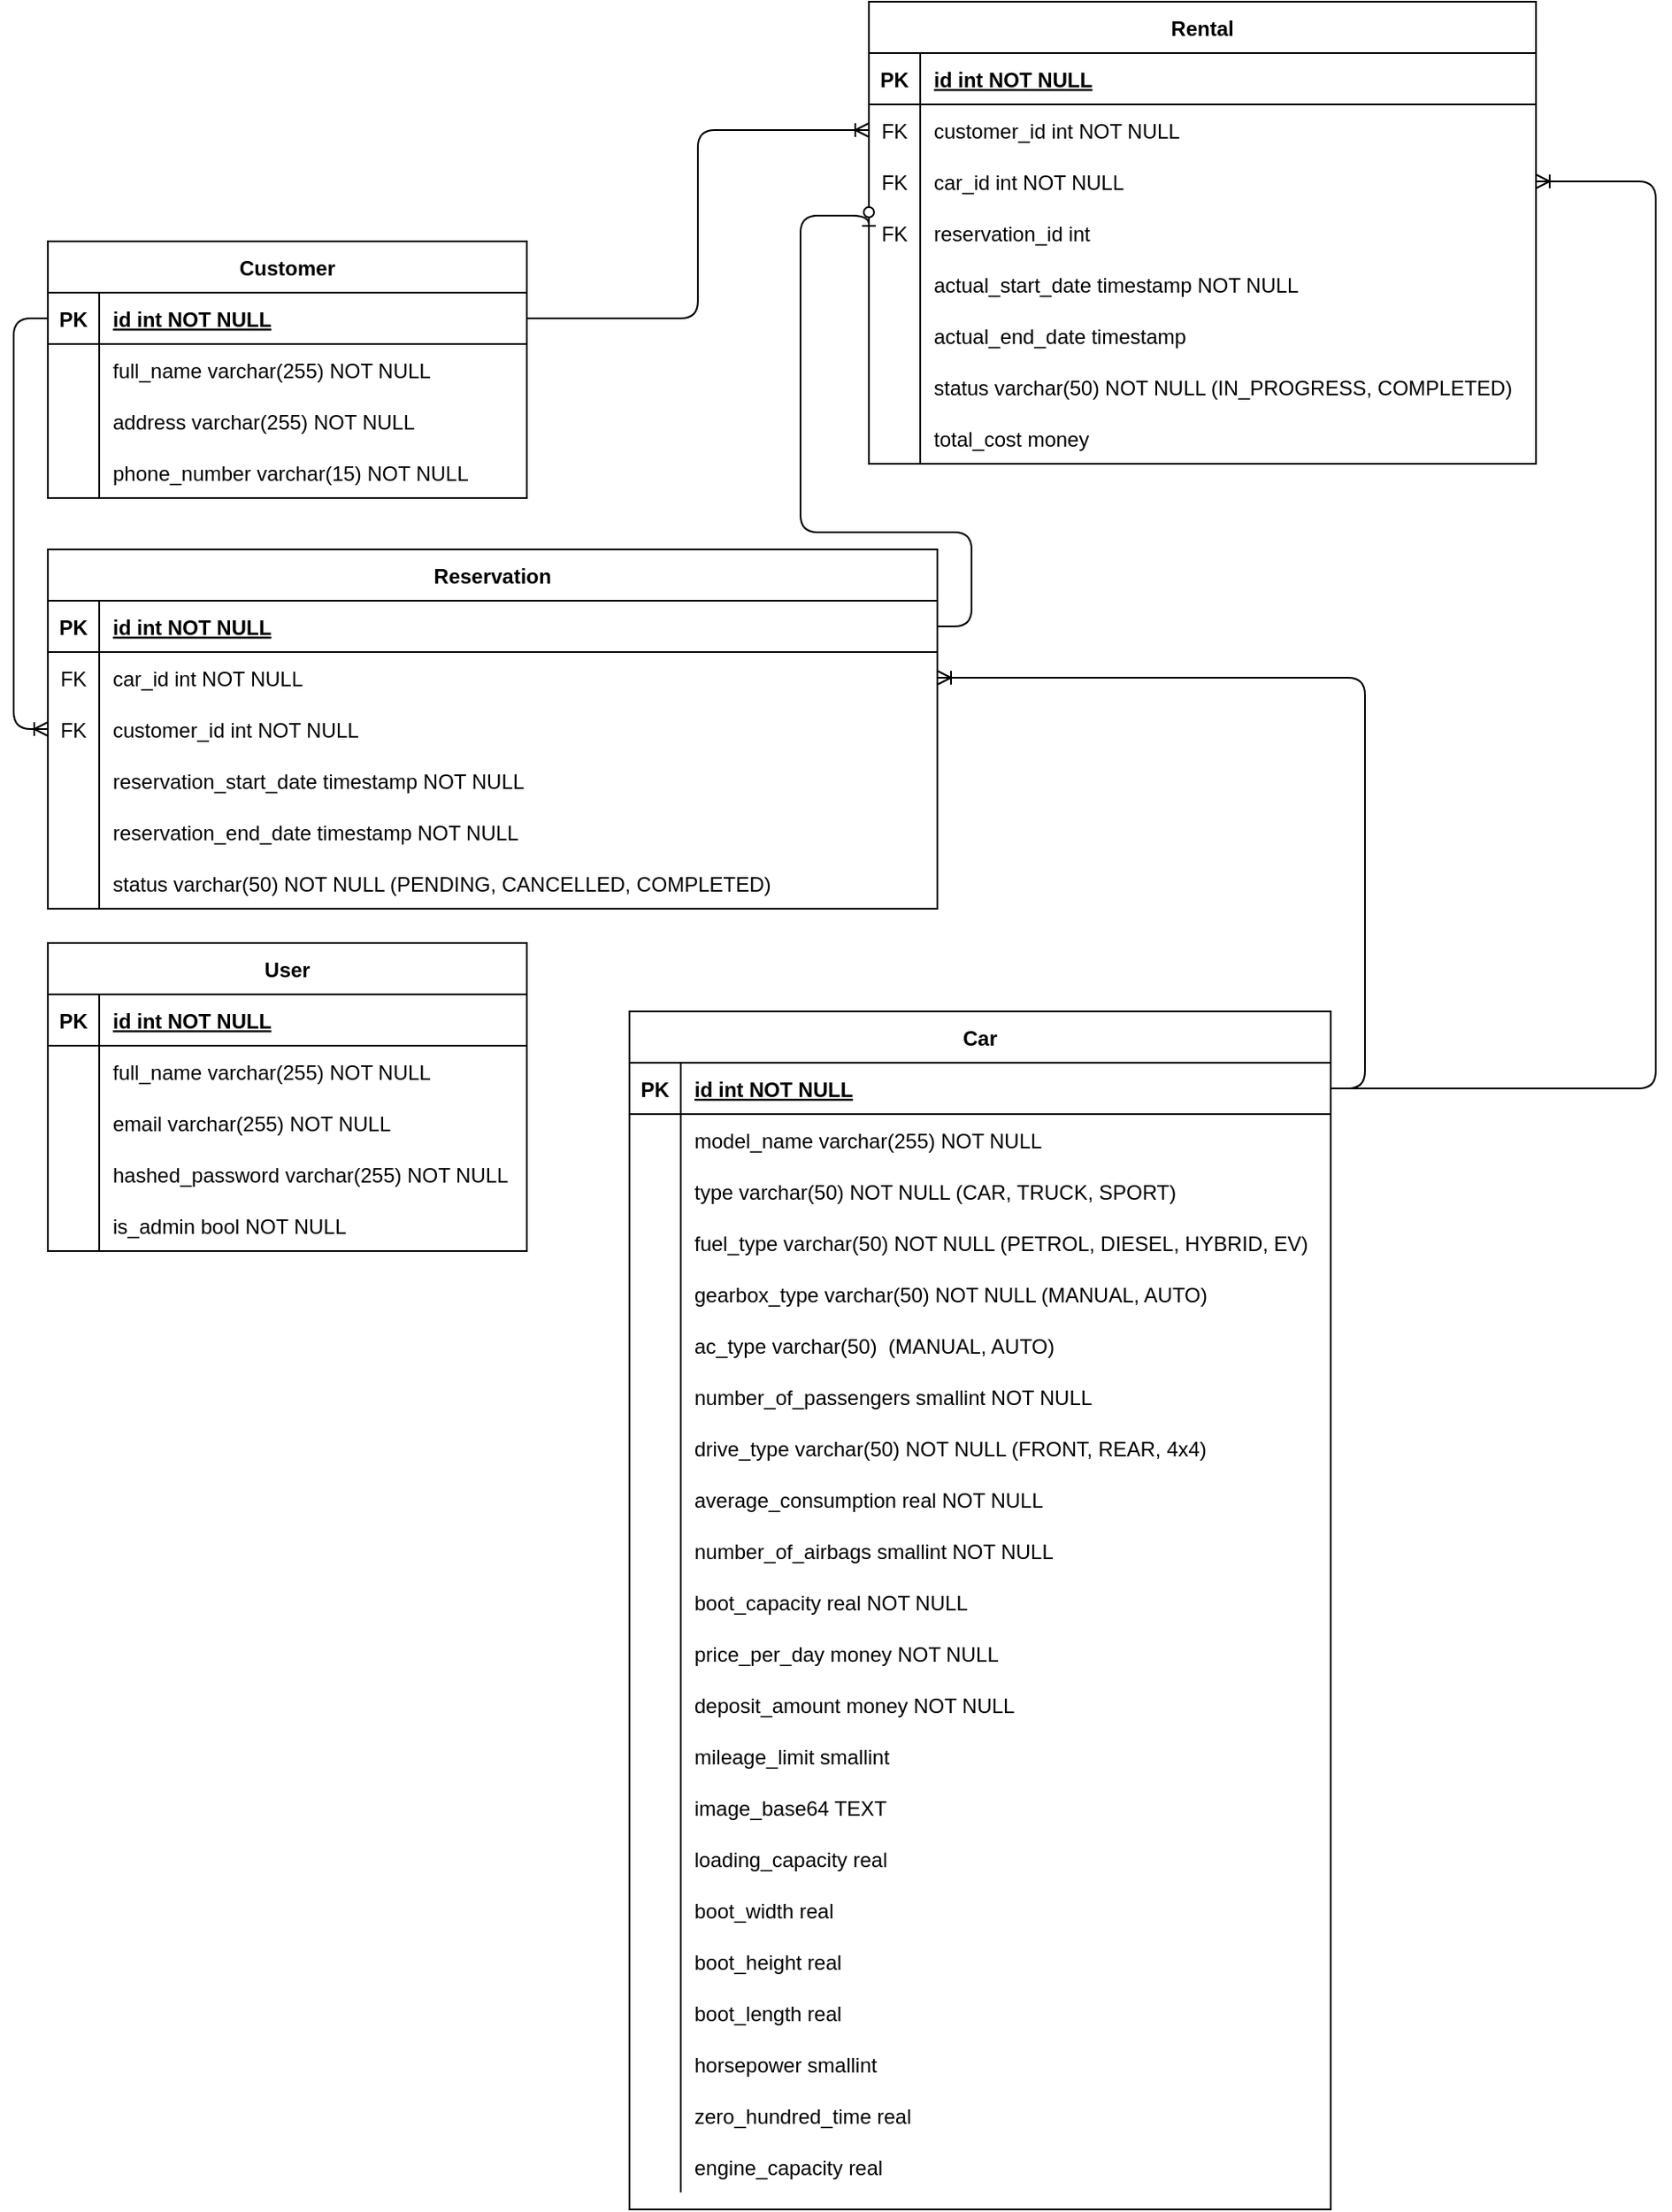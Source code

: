 <mxfile version="13.9.9" type="device"><diagram id="R2lEEEUBdFMjLlhIrx00" name="Page-1"><mxGraphModel dx="3437" dy="2518" grid="1" gridSize="10" guides="1" tooltips="1" connect="1" arrows="1" fold="1" page="1" pageScale="1" pageWidth="850" pageHeight="1100" math="0" shadow="0" extFonts="Permanent Marker^https://fonts.googleapis.com/css?family=Permanent+Marker"><root><mxCell id="0"/><mxCell id="1" parent="0"/><mxCell id="C-vyLk0tnHw3VtMMgP7b-2" value="Car" style="shape=table;startSize=30;container=1;collapsible=1;childLayout=tableLayout;fixedRows=1;rowLines=0;fontStyle=1;align=center;resizeLast=1;" parent="1" vertex="1"><mxGeometry x="380" y="80" width="410" height="700" as="geometry"/></mxCell><mxCell id="C-vyLk0tnHw3VtMMgP7b-3" value="" style="shape=partialRectangle;collapsible=0;dropTarget=0;pointerEvents=0;fillColor=none;points=[[0,0.5],[1,0.5]];portConstraint=eastwest;top=0;left=0;right=0;bottom=1;" parent="C-vyLk0tnHw3VtMMgP7b-2" vertex="1"><mxGeometry y="30" width="410" height="30" as="geometry"/></mxCell><mxCell id="C-vyLk0tnHw3VtMMgP7b-4" value="PK" style="shape=partialRectangle;overflow=hidden;connectable=0;fillColor=none;top=0;left=0;bottom=0;right=0;fontStyle=1;" parent="C-vyLk0tnHw3VtMMgP7b-3" vertex="1"><mxGeometry width="30" height="30" as="geometry"/></mxCell><mxCell id="C-vyLk0tnHw3VtMMgP7b-5" value="id int NOT NULL " style="shape=partialRectangle;overflow=hidden;connectable=0;fillColor=none;top=0;left=0;bottom=0;right=0;align=left;spacingLeft=6;fontStyle=5;" parent="C-vyLk0tnHw3VtMMgP7b-3" vertex="1"><mxGeometry x="30" width="380" height="30" as="geometry"/></mxCell><mxCell id="C-vyLk0tnHw3VtMMgP7b-9" value="" style="shape=partialRectangle;collapsible=0;dropTarget=0;pointerEvents=0;fillColor=none;points=[[0,0.5],[1,0.5]];portConstraint=eastwest;top=0;left=0;right=0;bottom=0;" parent="C-vyLk0tnHw3VtMMgP7b-2" vertex="1"><mxGeometry y="60" width="410" height="30" as="geometry"/></mxCell><mxCell id="C-vyLk0tnHw3VtMMgP7b-10" value="" style="shape=partialRectangle;overflow=hidden;connectable=0;fillColor=none;top=0;left=0;bottom=0;right=0;" parent="C-vyLk0tnHw3VtMMgP7b-9" vertex="1"><mxGeometry width="30" height="30" as="geometry"/></mxCell><mxCell id="C-vyLk0tnHw3VtMMgP7b-11" value="model_name varchar(255) NOT NULL" style="shape=partialRectangle;overflow=hidden;connectable=0;fillColor=none;top=0;left=0;bottom=0;right=0;align=left;spacingLeft=6;" parent="C-vyLk0tnHw3VtMMgP7b-9" vertex="1"><mxGeometry x="30" width="380" height="30" as="geometry"/></mxCell><mxCell id="f2-Ji5tNyEcCbDbgdAHN-10" value="" style="shape=partialRectangle;collapsible=0;dropTarget=0;pointerEvents=0;fillColor=none;points=[[0,0.5],[1,0.5]];portConstraint=eastwest;top=0;left=0;right=0;bottom=0;" parent="C-vyLk0tnHw3VtMMgP7b-2" vertex="1"><mxGeometry y="90" width="410" height="30" as="geometry"/></mxCell><mxCell id="f2-Ji5tNyEcCbDbgdAHN-11" value="" style="shape=partialRectangle;overflow=hidden;connectable=0;fillColor=none;top=0;left=0;bottom=0;right=0;" parent="f2-Ji5tNyEcCbDbgdAHN-10" vertex="1"><mxGeometry width="30" height="30" as="geometry"/></mxCell><mxCell id="f2-Ji5tNyEcCbDbgdAHN-12" value="type varchar(50) NOT NULL (CAR, TRUCK, SPORT)" style="shape=partialRectangle;overflow=hidden;connectable=0;fillColor=none;top=0;left=0;bottom=0;right=0;align=left;spacingLeft=6;" parent="f2-Ji5tNyEcCbDbgdAHN-10" vertex="1"><mxGeometry x="30" width="380" height="30" as="geometry"/></mxCell><mxCell id="f2-Ji5tNyEcCbDbgdAHN-13" value="" style="shape=partialRectangle;collapsible=0;dropTarget=0;pointerEvents=0;fillColor=none;points=[[0,0.5],[1,0.5]];portConstraint=eastwest;top=0;left=0;right=0;bottom=0;" parent="C-vyLk0tnHw3VtMMgP7b-2" vertex="1"><mxGeometry y="120" width="410" height="30" as="geometry"/></mxCell><mxCell id="f2-Ji5tNyEcCbDbgdAHN-14" value="" style="shape=partialRectangle;overflow=hidden;connectable=0;fillColor=none;top=0;left=0;bottom=0;right=0;" parent="f2-Ji5tNyEcCbDbgdAHN-13" vertex="1"><mxGeometry width="30" height="30" as="geometry"/></mxCell><mxCell id="f2-Ji5tNyEcCbDbgdAHN-15" value="fuel_type varchar(50) NOT NULL (PETROL, DIESEL, HYBRID, EV)" style="shape=partialRectangle;overflow=hidden;connectable=0;fillColor=none;top=0;left=0;bottom=0;right=0;align=left;spacingLeft=6;" parent="f2-Ji5tNyEcCbDbgdAHN-13" vertex="1"><mxGeometry x="30" width="380" height="30" as="geometry"/></mxCell><mxCell id="f2-Ji5tNyEcCbDbgdAHN-16" value="" style="shape=partialRectangle;collapsible=0;dropTarget=0;pointerEvents=0;fillColor=none;points=[[0,0.5],[1,0.5]];portConstraint=eastwest;top=0;left=0;right=0;bottom=0;" parent="C-vyLk0tnHw3VtMMgP7b-2" vertex="1"><mxGeometry y="150" width="410" height="30" as="geometry"/></mxCell><mxCell id="f2-Ji5tNyEcCbDbgdAHN-17" value="" style="shape=partialRectangle;overflow=hidden;connectable=0;fillColor=none;top=0;left=0;bottom=0;right=0;" parent="f2-Ji5tNyEcCbDbgdAHN-16" vertex="1"><mxGeometry width="30" height="30" as="geometry"/></mxCell><mxCell id="f2-Ji5tNyEcCbDbgdAHN-18" value="gearbox_type varchar(50) NOT NULL (MANUAL, AUTO)" style="shape=partialRectangle;overflow=hidden;connectable=0;fillColor=none;top=0;left=0;bottom=0;right=0;align=left;spacingLeft=6;" parent="f2-Ji5tNyEcCbDbgdAHN-16" vertex="1"><mxGeometry x="30" width="380" height="30" as="geometry"/></mxCell><mxCell id="f2-Ji5tNyEcCbDbgdAHN-22" value="" style="shape=partialRectangle;collapsible=0;dropTarget=0;pointerEvents=0;fillColor=none;points=[[0,0.5],[1,0.5]];portConstraint=eastwest;top=0;left=0;right=0;bottom=0;" parent="C-vyLk0tnHw3VtMMgP7b-2" vertex="1"><mxGeometry y="180" width="410" height="30" as="geometry"/></mxCell><mxCell id="f2-Ji5tNyEcCbDbgdAHN-23" value="" style="shape=partialRectangle;overflow=hidden;connectable=0;fillColor=none;top=0;left=0;bottom=0;right=0;" parent="f2-Ji5tNyEcCbDbgdAHN-22" vertex="1"><mxGeometry width="30" height="30" as="geometry"/></mxCell><mxCell id="f2-Ji5tNyEcCbDbgdAHN-24" value="ac_type varchar(50)  (MANUAL, AUTO)" style="shape=partialRectangle;overflow=hidden;connectable=0;fillColor=none;top=0;left=0;bottom=0;right=0;align=left;spacingLeft=6;" parent="f2-Ji5tNyEcCbDbgdAHN-22" vertex="1"><mxGeometry x="30" width="380" height="30" as="geometry"/></mxCell><mxCell id="f2-Ji5tNyEcCbDbgdAHN-25" value="" style="shape=partialRectangle;collapsible=0;dropTarget=0;pointerEvents=0;fillColor=none;points=[[0,0.5],[1,0.5]];portConstraint=eastwest;top=0;left=0;right=0;bottom=0;" parent="C-vyLk0tnHw3VtMMgP7b-2" vertex="1"><mxGeometry y="210" width="410" height="30" as="geometry"/></mxCell><mxCell id="f2-Ji5tNyEcCbDbgdAHN-26" value="" style="shape=partialRectangle;overflow=hidden;connectable=0;fillColor=none;top=0;left=0;bottom=0;right=0;" parent="f2-Ji5tNyEcCbDbgdAHN-25" vertex="1"><mxGeometry width="30" height="30" as="geometry"/></mxCell><mxCell id="f2-Ji5tNyEcCbDbgdAHN-27" value="number_of_passengers smallint NOT NULL" style="shape=partialRectangle;overflow=hidden;connectable=0;fillColor=none;top=0;left=0;bottom=0;right=0;align=left;spacingLeft=6;" parent="f2-Ji5tNyEcCbDbgdAHN-25" vertex="1"><mxGeometry x="30" width="380" height="30" as="geometry"/></mxCell><mxCell id="f2-Ji5tNyEcCbDbgdAHN-28" value="" style="shape=partialRectangle;collapsible=0;dropTarget=0;pointerEvents=0;fillColor=none;points=[[0,0.5],[1,0.5]];portConstraint=eastwest;top=0;left=0;right=0;bottom=0;" parent="C-vyLk0tnHw3VtMMgP7b-2" vertex="1"><mxGeometry y="240" width="410" height="30" as="geometry"/></mxCell><mxCell id="f2-Ji5tNyEcCbDbgdAHN-29" value="" style="shape=partialRectangle;overflow=hidden;connectable=0;fillColor=none;top=0;left=0;bottom=0;right=0;" parent="f2-Ji5tNyEcCbDbgdAHN-28" vertex="1"><mxGeometry width="30" height="30" as="geometry"/></mxCell><mxCell id="f2-Ji5tNyEcCbDbgdAHN-30" value="drive_type varchar(50) NOT NULL (FRONT, REAR, 4x4) " style="shape=partialRectangle;overflow=hidden;connectable=0;fillColor=none;top=0;left=0;bottom=0;right=0;align=left;spacingLeft=6;" parent="f2-Ji5tNyEcCbDbgdAHN-28" vertex="1"><mxGeometry x="30" width="380" height="30" as="geometry"/></mxCell><mxCell id="f2-Ji5tNyEcCbDbgdAHN-31" value="" style="shape=partialRectangle;collapsible=0;dropTarget=0;pointerEvents=0;fillColor=none;points=[[0,0.5],[1,0.5]];portConstraint=eastwest;top=0;left=0;right=0;bottom=0;" parent="C-vyLk0tnHw3VtMMgP7b-2" vertex="1"><mxGeometry y="270" width="410" height="30" as="geometry"/></mxCell><mxCell id="f2-Ji5tNyEcCbDbgdAHN-32" value="" style="shape=partialRectangle;overflow=hidden;connectable=0;fillColor=none;top=0;left=0;bottom=0;right=0;" parent="f2-Ji5tNyEcCbDbgdAHN-31" vertex="1"><mxGeometry width="30" height="30" as="geometry"/></mxCell><mxCell id="f2-Ji5tNyEcCbDbgdAHN-33" value="average_consumption real NOT NULL" style="shape=partialRectangle;overflow=hidden;connectable=0;fillColor=none;top=0;left=0;bottom=0;right=0;align=left;spacingLeft=6;" parent="f2-Ji5tNyEcCbDbgdAHN-31" vertex="1"><mxGeometry x="30" width="380" height="30" as="geometry"/></mxCell><mxCell id="f2-Ji5tNyEcCbDbgdAHN-34" value="" style="shape=partialRectangle;collapsible=0;dropTarget=0;pointerEvents=0;fillColor=none;points=[[0,0.5],[1,0.5]];portConstraint=eastwest;top=0;left=0;right=0;bottom=0;" parent="C-vyLk0tnHw3VtMMgP7b-2" vertex="1"><mxGeometry y="300" width="410" height="30" as="geometry"/></mxCell><mxCell id="f2-Ji5tNyEcCbDbgdAHN-35" value="" style="shape=partialRectangle;overflow=hidden;connectable=0;fillColor=none;top=0;left=0;bottom=0;right=0;" parent="f2-Ji5tNyEcCbDbgdAHN-34" vertex="1"><mxGeometry width="30" height="30" as="geometry"/></mxCell><mxCell id="f2-Ji5tNyEcCbDbgdAHN-36" value="number_of_airbags smallint NOT NULL" style="shape=partialRectangle;overflow=hidden;connectable=0;fillColor=none;top=0;left=0;bottom=0;right=0;align=left;spacingLeft=6;" parent="f2-Ji5tNyEcCbDbgdAHN-34" vertex="1"><mxGeometry x="30" width="380" height="30" as="geometry"/></mxCell><mxCell id="f2-Ji5tNyEcCbDbgdAHN-37" value="" style="shape=partialRectangle;collapsible=0;dropTarget=0;pointerEvents=0;fillColor=none;points=[[0,0.5],[1,0.5]];portConstraint=eastwest;top=0;left=0;right=0;bottom=0;" parent="C-vyLk0tnHw3VtMMgP7b-2" vertex="1"><mxGeometry y="330" width="410" height="30" as="geometry"/></mxCell><mxCell id="f2-Ji5tNyEcCbDbgdAHN-38" value="" style="shape=partialRectangle;overflow=hidden;connectable=0;fillColor=none;top=0;left=0;bottom=0;right=0;" parent="f2-Ji5tNyEcCbDbgdAHN-37" vertex="1"><mxGeometry width="30" height="30" as="geometry"/></mxCell><mxCell id="f2-Ji5tNyEcCbDbgdAHN-39" value="boot_capacity real NOT NULL" style="shape=partialRectangle;overflow=hidden;connectable=0;fillColor=none;top=0;left=0;bottom=0;right=0;align=left;spacingLeft=6;" parent="f2-Ji5tNyEcCbDbgdAHN-37" vertex="1"><mxGeometry x="30" width="380" height="30" as="geometry"/></mxCell><mxCell id="f2-Ji5tNyEcCbDbgdAHN-40" value="" style="shape=partialRectangle;collapsible=0;dropTarget=0;pointerEvents=0;fillColor=none;points=[[0,0.5],[1,0.5]];portConstraint=eastwest;top=0;left=0;right=0;bottom=0;" parent="C-vyLk0tnHw3VtMMgP7b-2" vertex="1"><mxGeometry y="360" width="410" height="30" as="geometry"/></mxCell><mxCell id="f2-Ji5tNyEcCbDbgdAHN-41" value="" style="shape=partialRectangle;overflow=hidden;connectable=0;fillColor=none;top=0;left=0;bottom=0;right=0;" parent="f2-Ji5tNyEcCbDbgdAHN-40" vertex="1"><mxGeometry width="30" height="30" as="geometry"/></mxCell><mxCell id="f2-Ji5tNyEcCbDbgdAHN-42" value="price_per_day money NOT NULL" style="shape=partialRectangle;overflow=hidden;connectable=0;fillColor=none;top=0;left=0;bottom=0;right=0;align=left;spacingLeft=6;" parent="f2-Ji5tNyEcCbDbgdAHN-40" vertex="1"><mxGeometry x="30" width="380" height="30" as="geometry"/></mxCell><mxCell id="f2-Ji5tNyEcCbDbgdAHN-43" value="" style="shape=partialRectangle;collapsible=0;dropTarget=0;pointerEvents=0;fillColor=none;points=[[0,0.5],[1,0.5]];portConstraint=eastwest;top=0;left=0;right=0;bottom=0;" parent="C-vyLk0tnHw3VtMMgP7b-2" vertex="1"><mxGeometry y="390" width="410" height="30" as="geometry"/></mxCell><mxCell id="f2-Ji5tNyEcCbDbgdAHN-44" value="" style="shape=partialRectangle;overflow=hidden;connectable=0;fillColor=none;top=0;left=0;bottom=0;right=0;" parent="f2-Ji5tNyEcCbDbgdAHN-43" vertex="1"><mxGeometry width="30" height="30" as="geometry"/></mxCell><mxCell id="f2-Ji5tNyEcCbDbgdAHN-45" value="deposit_amount money NOT NULL" style="shape=partialRectangle;overflow=hidden;connectable=0;fillColor=none;top=0;left=0;bottom=0;right=0;align=left;spacingLeft=6;" parent="f2-Ji5tNyEcCbDbgdAHN-43" vertex="1"><mxGeometry x="30" width="380" height="30" as="geometry"/></mxCell><mxCell id="f2-Ji5tNyEcCbDbgdAHN-46" value="" style="shape=partialRectangle;collapsible=0;dropTarget=0;pointerEvents=0;fillColor=none;points=[[0,0.5],[1,0.5]];portConstraint=eastwest;top=0;left=0;right=0;bottom=0;" parent="C-vyLk0tnHw3VtMMgP7b-2" vertex="1"><mxGeometry y="420" width="410" height="30" as="geometry"/></mxCell><mxCell id="f2-Ji5tNyEcCbDbgdAHN-47" value="" style="shape=partialRectangle;overflow=hidden;connectable=0;fillColor=none;top=0;left=0;bottom=0;right=0;" parent="f2-Ji5tNyEcCbDbgdAHN-46" vertex="1"><mxGeometry width="30" height="30" as="geometry"/></mxCell><mxCell id="f2-Ji5tNyEcCbDbgdAHN-48" value="mileage_limit smallint" style="shape=partialRectangle;overflow=hidden;connectable=0;fillColor=none;top=0;left=0;bottom=0;right=0;align=left;spacingLeft=6;" parent="f2-Ji5tNyEcCbDbgdAHN-46" vertex="1"><mxGeometry x="30" width="380" height="30" as="geometry"/></mxCell><mxCell id="f2-Ji5tNyEcCbDbgdAHN-49" value="" style="shape=partialRectangle;collapsible=0;dropTarget=0;pointerEvents=0;fillColor=none;points=[[0,0.5],[1,0.5]];portConstraint=eastwest;top=0;left=0;right=0;bottom=0;" parent="C-vyLk0tnHw3VtMMgP7b-2" vertex="1"><mxGeometry y="450" width="410" height="30" as="geometry"/></mxCell><mxCell id="f2-Ji5tNyEcCbDbgdAHN-50" value="" style="shape=partialRectangle;overflow=hidden;connectable=0;fillColor=none;top=0;left=0;bottom=0;right=0;" parent="f2-Ji5tNyEcCbDbgdAHN-49" vertex="1"><mxGeometry width="30" height="30" as="geometry"/></mxCell><mxCell id="f2-Ji5tNyEcCbDbgdAHN-51" value="image_base64 TEXT" style="shape=partialRectangle;overflow=hidden;connectable=0;fillColor=none;top=0;left=0;bottom=0;right=0;align=left;spacingLeft=6;" parent="f2-Ji5tNyEcCbDbgdAHN-49" vertex="1"><mxGeometry x="30" width="380" height="30" as="geometry"/></mxCell><mxCell id="POwdrLiaQ_ptOoUTC9B--1" value="" style="shape=partialRectangle;collapsible=0;dropTarget=0;pointerEvents=0;fillColor=none;points=[[0,0.5],[1,0.5]];portConstraint=eastwest;top=0;left=0;right=0;bottom=0;" vertex="1" parent="C-vyLk0tnHw3VtMMgP7b-2"><mxGeometry y="480" width="410" height="30" as="geometry"/></mxCell><mxCell id="POwdrLiaQ_ptOoUTC9B--2" value="" style="shape=partialRectangle;overflow=hidden;connectable=0;fillColor=none;top=0;left=0;bottom=0;right=0;" vertex="1" parent="POwdrLiaQ_ptOoUTC9B--1"><mxGeometry width="30" height="30" as="geometry"/></mxCell><mxCell id="POwdrLiaQ_ptOoUTC9B--3" value="loading_capacity real" style="shape=partialRectangle;overflow=hidden;connectable=0;fillColor=none;top=0;left=0;bottom=0;right=0;align=left;spacingLeft=6;" vertex="1" parent="POwdrLiaQ_ptOoUTC9B--1"><mxGeometry x="30" width="380" height="30" as="geometry"/></mxCell><mxCell id="POwdrLiaQ_ptOoUTC9B--7" value="" style="shape=partialRectangle;collapsible=0;dropTarget=0;pointerEvents=0;fillColor=none;points=[[0,0.5],[1,0.5]];portConstraint=eastwest;top=0;left=0;right=0;bottom=0;" vertex="1" parent="C-vyLk0tnHw3VtMMgP7b-2"><mxGeometry y="510" width="410" height="30" as="geometry"/></mxCell><mxCell id="POwdrLiaQ_ptOoUTC9B--8" value="" style="shape=partialRectangle;overflow=hidden;connectable=0;fillColor=none;top=0;left=0;bottom=0;right=0;" vertex="1" parent="POwdrLiaQ_ptOoUTC9B--7"><mxGeometry width="30" height="30" as="geometry"/></mxCell><mxCell id="POwdrLiaQ_ptOoUTC9B--9" value="boot_width real" style="shape=partialRectangle;overflow=hidden;connectable=0;fillColor=none;top=0;left=0;bottom=0;right=0;align=left;spacingLeft=6;" vertex="1" parent="POwdrLiaQ_ptOoUTC9B--7"><mxGeometry x="30" width="380" height="30" as="geometry"/></mxCell><mxCell id="POwdrLiaQ_ptOoUTC9B--10" value="" style="shape=partialRectangle;collapsible=0;dropTarget=0;pointerEvents=0;fillColor=none;points=[[0,0.5],[1,0.5]];portConstraint=eastwest;top=0;left=0;right=0;bottom=0;" vertex="1" parent="C-vyLk0tnHw3VtMMgP7b-2"><mxGeometry y="540" width="410" height="30" as="geometry"/></mxCell><mxCell id="POwdrLiaQ_ptOoUTC9B--11" value="" style="shape=partialRectangle;overflow=hidden;connectable=0;fillColor=none;top=0;left=0;bottom=0;right=0;" vertex="1" parent="POwdrLiaQ_ptOoUTC9B--10"><mxGeometry width="30" height="30" as="geometry"/></mxCell><mxCell id="POwdrLiaQ_ptOoUTC9B--12" value="boot_height real" style="shape=partialRectangle;overflow=hidden;connectable=0;fillColor=none;top=0;left=0;bottom=0;right=0;align=left;spacingLeft=6;" vertex="1" parent="POwdrLiaQ_ptOoUTC9B--10"><mxGeometry x="30" width="380" height="30" as="geometry"/></mxCell><mxCell id="POwdrLiaQ_ptOoUTC9B--13" value="" style="shape=partialRectangle;collapsible=0;dropTarget=0;pointerEvents=0;fillColor=none;points=[[0,0.5],[1,0.5]];portConstraint=eastwest;top=0;left=0;right=0;bottom=0;" vertex="1" parent="C-vyLk0tnHw3VtMMgP7b-2"><mxGeometry y="570" width="410" height="30" as="geometry"/></mxCell><mxCell id="POwdrLiaQ_ptOoUTC9B--14" value="" style="shape=partialRectangle;overflow=hidden;connectable=0;fillColor=none;top=0;left=0;bottom=0;right=0;" vertex="1" parent="POwdrLiaQ_ptOoUTC9B--13"><mxGeometry width="30" height="30" as="geometry"/></mxCell><mxCell id="POwdrLiaQ_ptOoUTC9B--15" value="boot_length real" style="shape=partialRectangle;overflow=hidden;connectable=0;fillColor=none;top=0;left=0;bottom=0;right=0;align=left;spacingLeft=6;" vertex="1" parent="POwdrLiaQ_ptOoUTC9B--13"><mxGeometry x="30" width="380" height="30" as="geometry"/></mxCell><mxCell id="POwdrLiaQ_ptOoUTC9B--16" value="" style="shape=partialRectangle;collapsible=0;dropTarget=0;pointerEvents=0;fillColor=none;points=[[0,0.5],[1,0.5]];portConstraint=eastwest;top=0;left=0;right=0;bottom=0;" vertex="1" parent="C-vyLk0tnHw3VtMMgP7b-2"><mxGeometry y="600" width="410" height="30" as="geometry"/></mxCell><mxCell id="POwdrLiaQ_ptOoUTC9B--17" value="" style="shape=partialRectangle;overflow=hidden;connectable=0;fillColor=none;top=0;left=0;bottom=0;right=0;" vertex="1" parent="POwdrLiaQ_ptOoUTC9B--16"><mxGeometry width="30" height="30" as="geometry"/></mxCell><mxCell id="POwdrLiaQ_ptOoUTC9B--18" value="horsepower smallint" style="shape=partialRectangle;overflow=hidden;connectable=0;fillColor=none;top=0;left=0;bottom=0;right=0;align=left;spacingLeft=6;" vertex="1" parent="POwdrLiaQ_ptOoUTC9B--16"><mxGeometry x="30" width="380" height="30" as="geometry"/></mxCell><mxCell id="POwdrLiaQ_ptOoUTC9B--19" value="" style="shape=partialRectangle;collapsible=0;dropTarget=0;pointerEvents=0;fillColor=none;points=[[0,0.5],[1,0.5]];portConstraint=eastwest;top=0;left=0;right=0;bottom=0;" vertex="1" parent="C-vyLk0tnHw3VtMMgP7b-2"><mxGeometry y="630" width="410" height="30" as="geometry"/></mxCell><mxCell id="POwdrLiaQ_ptOoUTC9B--20" value="" style="shape=partialRectangle;overflow=hidden;connectable=0;fillColor=none;top=0;left=0;bottom=0;right=0;" vertex="1" parent="POwdrLiaQ_ptOoUTC9B--19"><mxGeometry width="30" height="30" as="geometry"/></mxCell><mxCell id="POwdrLiaQ_ptOoUTC9B--21" value="zero_hundred_time real" style="shape=partialRectangle;overflow=hidden;connectable=0;fillColor=none;top=0;left=0;bottom=0;right=0;align=left;spacingLeft=6;" vertex="1" parent="POwdrLiaQ_ptOoUTC9B--19"><mxGeometry x="30" width="380" height="30" as="geometry"/></mxCell><mxCell id="POwdrLiaQ_ptOoUTC9B--22" value="" style="shape=partialRectangle;collapsible=0;dropTarget=0;pointerEvents=0;fillColor=none;points=[[0,0.5],[1,0.5]];portConstraint=eastwest;top=0;left=0;right=0;bottom=0;" vertex="1" parent="C-vyLk0tnHw3VtMMgP7b-2"><mxGeometry y="660" width="410" height="30" as="geometry"/></mxCell><mxCell id="POwdrLiaQ_ptOoUTC9B--23" value="" style="shape=partialRectangle;overflow=hidden;connectable=0;fillColor=none;top=0;left=0;bottom=0;right=0;" vertex="1" parent="POwdrLiaQ_ptOoUTC9B--22"><mxGeometry width="30" height="30" as="geometry"/></mxCell><mxCell id="POwdrLiaQ_ptOoUTC9B--24" value="engine_capacity real" style="shape=partialRectangle;overflow=hidden;connectable=0;fillColor=none;top=0;left=0;bottom=0;right=0;align=left;spacingLeft=6;" vertex="1" parent="POwdrLiaQ_ptOoUTC9B--22"><mxGeometry x="30" width="380" height="30" as="geometry"/></mxCell><mxCell id="C-vyLk0tnHw3VtMMgP7b-23" value="User" style="shape=table;startSize=30;container=1;collapsible=1;childLayout=tableLayout;fixedRows=1;rowLines=0;fontStyle=1;align=center;resizeLast=1;" parent="1" vertex="1"><mxGeometry x="40" y="40" width="280" height="180" as="geometry"/></mxCell><mxCell id="C-vyLk0tnHw3VtMMgP7b-24" value="" style="shape=partialRectangle;collapsible=0;dropTarget=0;pointerEvents=0;fillColor=none;points=[[0,0.5],[1,0.5]];portConstraint=eastwest;top=0;left=0;right=0;bottom=1;" parent="C-vyLk0tnHw3VtMMgP7b-23" vertex="1"><mxGeometry y="30" width="280" height="30" as="geometry"/></mxCell><mxCell id="C-vyLk0tnHw3VtMMgP7b-25" value="PK" style="shape=partialRectangle;overflow=hidden;connectable=0;fillColor=none;top=0;left=0;bottom=0;right=0;fontStyle=1;" parent="C-vyLk0tnHw3VtMMgP7b-24" vertex="1"><mxGeometry width="30" height="30" as="geometry"/></mxCell><mxCell id="C-vyLk0tnHw3VtMMgP7b-26" value="id int NOT NULL " style="shape=partialRectangle;overflow=hidden;connectable=0;fillColor=none;top=0;left=0;bottom=0;right=0;align=left;spacingLeft=6;fontStyle=5;" parent="C-vyLk0tnHw3VtMMgP7b-24" vertex="1"><mxGeometry x="30" width="250" height="30" as="geometry"/></mxCell><mxCell id="C-vyLk0tnHw3VtMMgP7b-27" value="" style="shape=partialRectangle;collapsible=0;dropTarget=0;pointerEvents=0;fillColor=none;points=[[0,0.5],[1,0.5]];portConstraint=eastwest;top=0;left=0;right=0;bottom=0;" parent="C-vyLk0tnHw3VtMMgP7b-23" vertex="1"><mxGeometry y="60" width="280" height="30" as="geometry"/></mxCell><mxCell id="C-vyLk0tnHw3VtMMgP7b-28" value="" style="shape=partialRectangle;overflow=hidden;connectable=0;fillColor=none;top=0;left=0;bottom=0;right=0;" parent="C-vyLk0tnHw3VtMMgP7b-27" vertex="1"><mxGeometry width="30" height="30" as="geometry"/></mxCell><mxCell id="C-vyLk0tnHw3VtMMgP7b-29" value="full_name varchar(255) NOT NULL" style="shape=partialRectangle;overflow=hidden;connectable=0;fillColor=none;top=0;left=0;bottom=0;right=0;align=left;spacingLeft=6;" parent="C-vyLk0tnHw3VtMMgP7b-27" vertex="1"><mxGeometry x="30" width="250" height="30" as="geometry"/></mxCell><mxCell id="f2-Ji5tNyEcCbDbgdAHN-1" value="" style="shape=partialRectangle;collapsible=0;dropTarget=0;pointerEvents=0;fillColor=none;points=[[0,0.5],[1,0.5]];portConstraint=eastwest;top=0;left=0;right=0;bottom=0;" parent="C-vyLk0tnHw3VtMMgP7b-23" vertex="1"><mxGeometry y="90" width="280" height="30" as="geometry"/></mxCell><mxCell id="f2-Ji5tNyEcCbDbgdAHN-2" value="" style="shape=partialRectangle;overflow=hidden;connectable=0;fillColor=none;top=0;left=0;bottom=0;right=0;" parent="f2-Ji5tNyEcCbDbgdAHN-1" vertex="1"><mxGeometry width="30" height="30" as="geometry"/></mxCell><mxCell id="f2-Ji5tNyEcCbDbgdAHN-3" value="email varchar(255) NOT NULL" style="shape=partialRectangle;overflow=hidden;connectable=0;fillColor=none;top=0;left=0;bottom=0;right=0;align=left;spacingLeft=6;" parent="f2-Ji5tNyEcCbDbgdAHN-1" vertex="1"><mxGeometry x="30" width="250" height="30" as="geometry"/></mxCell><mxCell id="f2-Ji5tNyEcCbDbgdAHN-4" value="" style="shape=partialRectangle;collapsible=0;dropTarget=0;pointerEvents=0;fillColor=none;points=[[0,0.5],[1,0.5]];portConstraint=eastwest;top=0;left=0;right=0;bottom=0;" parent="C-vyLk0tnHw3VtMMgP7b-23" vertex="1"><mxGeometry y="120" width="280" height="30" as="geometry"/></mxCell><mxCell id="f2-Ji5tNyEcCbDbgdAHN-5" value="" style="shape=partialRectangle;overflow=hidden;connectable=0;fillColor=none;top=0;left=0;bottom=0;right=0;" parent="f2-Ji5tNyEcCbDbgdAHN-4" vertex="1"><mxGeometry width="30" height="30" as="geometry"/></mxCell><mxCell id="f2-Ji5tNyEcCbDbgdAHN-6" value="hashed_password varchar(255) NOT NULL" style="shape=partialRectangle;overflow=hidden;connectable=0;fillColor=none;top=0;left=0;bottom=0;right=0;align=left;spacingLeft=6;" parent="f2-Ji5tNyEcCbDbgdAHN-4" vertex="1"><mxGeometry x="30" width="250" height="30" as="geometry"/></mxCell><mxCell id="f2-Ji5tNyEcCbDbgdAHN-7" value="" style="shape=partialRectangle;collapsible=0;dropTarget=0;pointerEvents=0;fillColor=none;points=[[0,0.5],[1,0.5]];portConstraint=eastwest;top=0;left=0;right=0;bottom=0;" parent="C-vyLk0tnHw3VtMMgP7b-23" vertex="1"><mxGeometry y="150" width="280" height="30" as="geometry"/></mxCell><mxCell id="f2-Ji5tNyEcCbDbgdAHN-8" value="" style="shape=partialRectangle;overflow=hidden;connectable=0;fillColor=none;top=0;left=0;bottom=0;right=0;" parent="f2-Ji5tNyEcCbDbgdAHN-7" vertex="1"><mxGeometry width="30" height="30" as="geometry"/></mxCell><mxCell id="f2-Ji5tNyEcCbDbgdAHN-9" value="is_admin bool NOT NULL" style="shape=partialRectangle;overflow=hidden;connectable=0;fillColor=none;top=0;left=0;bottom=0;right=0;align=left;spacingLeft=6;" parent="f2-Ji5tNyEcCbDbgdAHN-7" vertex="1"><mxGeometry x="30" width="250" height="30" as="geometry"/></mxCell><mxCell id="f2-Ji5tNyEcCbDbgdAHN-93" value="Reservation" style="shape=table;startSize=30;container=1;collapsible=1;childLayout=tableLayout;fixedRows=1;rowLines=0;fontStyle=1;align=center;resizeLast=1;" parent="1" vertex="1"><mxGeometry x="40" y="-190" width="520" height="210" as="geometry"/></mxCell><mxCell id="f2-Ji5tNyEcCbDbgdAHN-94" value="" style="shape=partialRectangle;collapsible=0;dropTarget=0;pointerEvents=0;fillColor=none;points=[[0,0.5],[1,0.5]];portConstraint=eastwest;top=0;left=0;right=0;bottom=1;" parent="f2-Ji5tNyEcCbDbgdAHN-93" vertex="1"><mxGeometry y="30" width="520" height="30" as="geometry"/></mxCell><mxCell id="f2-Ji5tNyEcCbDbgdAHN-95" value="PK" style="shape=partialRectangle;overflow=hidden;connectable=0;fillColor=none;top=0;left=0;bottom=0;right=0;fontStyle=1;" parent="f2-Ji5tNyEcCbDbgdAHN-94" vertex="1"><mxGeometry width="30" height="30" as="geometry"/></mxCell><mxCell id="f2-Ji5tNyEcCbDbgdAHN-96" value="id int NOT NULL " style="shape=partialRectangle;overflow=hidden;connectable=0;fillColor=none;top=0;left=0;bottom=0;right=0;align=left;spacingLeft=6;fontStyle=5;" parent="f2-Ji5tNyEcCbDbgdAHN-94" vertex="1"><mxGeometry x="30" width="490" height="30" as="geometry"/></mxCell><mxCell id="f2-Ji5tNyEcCbDbgdAHN-100" value="" style="shape=partialRectangle;collapsible=0;dropTarget=0;pointerEvents=0;fillColor=none;points=[[0,0.5],[1,0.5]];portConstraint=eastwest;top=0;left=0;right=0;bottom=0;" parent="f2-Ji5tNyEcCbDbgdAHN-93" vertex="1"><mxGeometry y="60" width="520" height="30" as="geometry"/></mxCell><mxCell id="f2-Ji5tNyEcCbDbgdAHN-101" value="FK" style="shape=partialRectangle;overflow=hidden;connectable=0;fillColor=none;top=0;left=0;bottom=0;right=0;" parent="f2-Ji5tNyEcCbDbgdAHN-100" vertex="1"><mxGeometry width="30" height="30" as="geometry"/></mxCell><mxCell id="f2-Ji5tNyEcCbDbgdAHN-102" value="car_id int NOT NULL" style="shape=partialRectangle;overflow=hidden;connectable=0;fillColor=none;top=0;left=0;bottom=0;right=0;align=left;spacingLeft=6;" parent="f2-Ji5tNyEcCbDbgdAHN-100" vertex="1"><mxGeometry x="30" width="490" height="30" as="geometry"/></mxCell><mxCell id="f2-Ji5tNyEcCbDbgdAHN-134" value="" style="shape=partialRectangle;collapsible=0;dropTarget=0;pointerEvents=0;fillColor=none;points=[[0,0.5],[1,0.5]];portConstraint=eastwest;top=0;left=0;right=0;bottom=0;" parent="f2-Ji5tNyEcCbDbgdAHN-93" vertex="1"><mxGeometry y="90" width="520" height="30" as="geometry"/></mxCell><mxCell id="f2-Ji5tNyEcCbDbgdAHN-135" value="FK" style="shape=partialRectangle;overflow=hidden;connectable=0;fillColor=none;top=0;left=0;bottom=0;right=0;" parent="f2-Ji5tNyEcCbDbgdAHN-134" vertex="1"><mxGeometry width="30" height="30" as="geometry"/></mxCell><mxCell id="f2-Ji5tNyEcCbDbgdAHN-136" value="customer_id int NOT NULL" style="shape=partialRectangle;overflow=hidden;connectable=0;fillColor=none;top=0;left=0;bottom=0;right=0;align=left;spacingLeft=6;" parent="f2-Ji5tNyEcCbDbgdAHN-134" vertex="1"><mxGeometry x="30" width="490" height="30" as="geometry"/></mxCell><mxCell id="f2-Ji5tNyEcCbDbgdAHN-97" value="" style="shape=partialRectangle;collapsible=0;dropTarget=0;pointerEvents=0;fillColor=none;points=[[0,0.5],[1,0.5]];portConstraint=eastwest;top=0;left=0;right=0;bottom=0;" parent="f2-Ji5tNyEcCbDbgdAHN-93" vertex="1"><mxGeometry y="120" width="520" height="30" as="geometry"/></mxCell><mxCell id="f2-Ji5tNyEcCbDbgdAHN-98" value="" style="shape=partialRectangle;overflow=hidden;connectable=0;fillColor=none;top=0;left=0;bottom=0;right=0;" parent="f2-Ji5tNyEcCbDbgdAHN-97" vertex="1"><mxGeometry width="30" height="30" as="geometry"/></mxCell><mxCell id="f2-Ji5tNyEcCbDbgdAHN-99" value="reservation_start_date timestamp NOT NULL" style="shape=partialRectangle;overflow=hidden;connectable=0;fillColor=none;top=0;left=0;bottom=0;right=0;align=left;spacingLeft=6;" parent="f2-Ji5tNyEcCbDbgdAHN-97" vertex="1"><mxGeometry x="30" width="490" height="30" as="geometry"/></mxCell><mxCell id="f2-Ji5tNyEcCbDbgdAHN-112" value="" style="shape=partialRectangle;collapsible=0;dropTarget=0;pointerEvents=0;fillColor=none;points=[[0,0.5],[1,0.5]];portConstraint=eastwest;top=0;left=0;right=0;bottom=0;" parent="f2-Ji5tNyEcCbDbgdAHN-93" vertex="1"><mxGeometry y="150" width="520" height="30" as="geometry"/></mxCell><mxCell id="f2-Ji5tNyEcCbDbgdAHN-113" value="" style="shape=partialRectangle;overflow=hidden;connectable=0;fillColor=none;top=0;left=0;bottom=0;right=0;" parent="f2-Ji5tNyEcCbDbgdAHN-112" vertex="1"><mxGeometry width="30" height="30" as="geometry"/></mxCell><mxCell id="f2-Ji5tNyEcCbDbgdAHN-114" value="reservation_end_date timestamp NOT NULL" style="shape=partialRectangle;overflow=hidden;connectable=0;fillColor=none;top=0;left=0;bottom=0;right=0;align=left;spacingLeft=6;" parent="f2-Ji5tNyEcCbDbgdAHN-112" vertex="1"><mxGeometry x="30" width="490" height="30" as="geometry"/></mxCell><mxCell id="f2-Ji5tNyEcCbDbgdAHN-103" value="" style="shape=partialRectangle;collapsible=0;dropTarget=0;pointerEvents=0;fillColor=none;points=[[0,0.5],[1,0.5]];portConstraint=eastwest;top=0;left=0;right=0;bottom=0;" parent="f2-Ji5tNyEcCbDbgdAHN-93" vertex="1"><mxGeometry y="180" width="520" height="30" as="geometry"/></mxCell><mxCell id="f2-Ji5tNyEcCbDbgdAHN-104" value="" style="shape=partialRectangle;overflow=hidden;connectable=0;fillColor=none;top=0;left=0;bottom=0;right=0;" parent="f2-Ji5tNyEcCbDbgdAHN-103" vertex="1"><mxGeometry width="30" height="30" as="geometry"/></mxCell><mxCell id="f2-Ji5tNyEcCbDbgdAHN-105" value="status varchar(50) NOT NULL (PENDING, CANCELLED, COMPLETED)" style="shape=partialRectangle;overflow=hidden;connectable=0;fillColor=none;top=0;left=0;bottom=0;right=0;align=left;spacingLeft=6;" parent="f2-Ji5tNyEcCbDbgdAHN-103" vertex="1"><mxGeometry x="30" width="490" height="30" as="geometry"/></mxCell><mxCell id="f2-Ji5tNyEcCbDbgdAHN-111" value="" style="edgeStyle=elbowEdgeStyle;fontSize=12;html=1;endArrow=ERoneToMany;exitX=1;exitY=0.5;exitDx=0;exitDy=0;entryX=1;entryY=0.5;entryDx=0;entryDy=0;" parent="1" source="C-vyLk0tnHw3VtMMgP7b-3" target="f2-Ji5tNyEcCbDbgdAHN-100" edge="1"><mxGeometry width="100" height="100" relative="1" as="geometry"><mxPoint x="460" y="90" as="sourcePoint"/><mxPoint x="560" y="-10" as="targetPoint"/><Array as="points"><mxPoint x="810" y="30"/></Array></mxGeometry></mxCell><mxCell id="f2-Ji5tNyEcCbDbgdAHN-115" value="Customer" style="shape=table;startSize=30;container=1;collapsible=1;childLayout=tableLayout;fixedRows=1;rowLines=0;fontStyle=1;align=center;resizeLast=1;" parent="1" vertex="1"><mxGeometry x="40" y="-370" width="280" height="150" as="geometry"/></mxCell><mxCell id="f2-Ji5tNyEcCbDbgdAHN-116" value="" style="shape=partialRectangle;collapsible=0;dropTarget=0;pointerEvents=0;fillColor=none;points=[[0,0.5],[1,0.5]];portConstraint=eastwest;top=0;left=0;right=0;bottom=1;" parent="f2-Ji5tNyEcCbDbgdAHN-115" vertex="1"><mxGeometry y="30" width="280" height="30" as="geometry"/></mxCell><mxCell id="f2-Ji5tNyEcCbDbgdAHN-117" value="PK" style="shape=partialRectangle;overflow=hidden;connectable=0;fillColor=none;top=0;left=0;bottom=0;right=0;fontStyle=1;" parent="f2-Ji5tNyEcCbDbgdAHN-116" vertex="1"><mxGeometry width="30" height="30" as="geometry"/></mxCell><mxCell id="f2-Ji5tNyEcCbDbgdAHN-118" value="id int NOT NULL " style="shape=partialRectangle;overflow=hidden;connectable=0;fillColor=none;top=0;left=0;bottom=0;right=0;align=left;spacingLeft=6;fontStyle=5;" parent="f2-Ji5tNyEcCbDbgdAHN-116" vertex="1"><mxGeometry x="30" width="250" height="30" as="geometry"/></mxCell><mxCell id="f2-Ji5tNyEcCbDbgdAHN-119" value="" style="shape=partialRectangle;collapsible=0;dropTarget=0;pointerEvents=0;fillColor=none;points=[[0,0.5],[1,0.5]];portConstraint=eastwest;top=0;left=0;right=0;bottom=0;" parent="f2-Ji5tNyEcCbDbgdAHN-115" vertex="1"><mxGeometry y="60" width="280" height="30" as="geometry"/></mxCell><mxCell id="f2-Ji5tNyEcCbDbgdAHN-120" value="" style="shape=partialRectangle;overflow=hidden;connectable=0;fillColor=none;top=0;left=0;bottom=0;right=0;" parent="f2-Ji5tNyEcCbDbgdAHN-119" vertex="1"><mxGeometry width="30" height="30" as="geometry"/></mxCell><mxCell id="f2-Ji5tNyEcCbDbgdAHN-121" value="full_name varchar(255) NOT NULL" style="shape=partialRectangle;overflow=hidden;connectable=0;fillColor=none;top=0;left=0;bottom=0;right=0;align=left;spacingLeft=6;" parent="f2-Ji5tNyEcCbDbgdAHN-119" vertex="1"><mxGeometry x="30" width="250" height="30" as="geometry"/></mxCell><mxCell id="f2-Ji5tNyEcCbDbgdAHN-122" value="" style="shape=partialRectangle;collapsible=0;dropTarget=0;pointerEvents=0;fillColor=none;points=[[0,0.5],[1,0.5]];portConstraint=eastwest;top=0;left=0;right=0;bottom=0;" parent="f2-Ji5tNyEcCbDbgdAHN-115" vertex="1"><mxGeometry y="90" width="280" height="30" as="geometry"/></mxCell><mxCell id="f2-Ji5tNyEcCbDbgdAHN-123" value="" style="shape=partialRectangle;overflow=hidden;connectable=0;fillColor=none;top=0;left=0;bottom=0;right=0;" parent="f2-Ji5tNyEcCbDbgdAHN-122" vertex="1"><mxGeometry width="30" height="30" as="geometry"/></mxCell><mxCell id="f2-Ji5tNyEcCbDbgdAHN-124" value="address varchar(255) NOT NULL" style="shape=partialRectangle;overflow=hidden;connectable=0;fillColor=none;top=0;left=0;bottom=0;right=0;align=left;spacingLeft=6;" parent="f2-Ji5tNyEcCbDbgdAHN-122" vertex="1"><mxGeometry x="30" width="250" height="30" as="geometry"/></mxCell><mxCell id="f2-Ji5tNyEcCbDbgdAHN-125" value="" style="shape=partialRectangle;collapsible=0;dropTarget=0;pointerEvents=0;fillColor=none;points=[[0,0.5],[1,0.5]];portConstraint=eastwest;top=0;left=0;right=0;bottom=0;" parent="f2-Ji5tNyEcCbDbgdAHN-115" vertex="1"><mxGeometry y="120" width="280" height="30" as="geometry"/></mxCell><mxCell id="f2-Ji5tNyEcCbDbgdAHN-126" value="" style="shape=partialRectangle;overflow=hidden;connectable=0;fillColor=none;top=0;left=0;bottom=0;right=0;" parent="f2-Ji5tNyEcCbDbgdAHN-125" vertex="1"><mxGeometry width="30" height="30" as="geometry"/></mxCell><mxCell id="f2-Ji5tNyEcCbDbgdAHN-127" value="phone_number varchar(15) NOT NULL" style="shape=partialRectangle;overflow=hidden;connectable=0;fillColor=none;top=0;left=0;bottom=0;right=0;align=left;spacingLeft=6;" parent="f2-Ji5tNyEcCbDbgdAHN-125" vertex="1"><mxGeometry x="30" width="250" height="30" as="geometry"/></mxCell><mxCell id="f2-Ji5tNyEcCbDbgdAHN-137" value="" style="edgeStyle=elbowEdgeStyle;fontSize=12;html=1;endArrow=ERoneToMany;entryX=0;entryY=0.5;entryDx=0;entryDy=0;exitX=0;exitY=0.5;exitDx=0;exitDy=0;" parent="1" source="f2-Ji5tNyEcCbDbgdAHN-116" target="f2-Ji5tNyEcCbDbgdAHN-134" edge="1"><mxGeometry width="100" height="100" relative="1" as="geometry"><mxPoint x="80" y="-70" as="sourcePoint"/><mxPoint x="180" y="-170" as="targetPoint"/><Array as="points"><mxPoint x="20" y="-220"/></Array></mxGeometry></mxCell><mxCell id="f2-Ji5tNyEcCbDbgdAHN-157" value="Rental" style="shape=table;startSize=30;container=1;collapsible=1;childLayout=tableLayout;fixedRows=1;rowLines=0;fontStyle=1;align=center;resizeLast=1;" parent="1" vertex="1"><mxGeometry x="520" y="-510" width="390" height="270" as="geometry"/></mxCell><mxCell id="f2-Ji5tNyEcCbDbgdAHN-158" value="" style="shape=partialRectangle;collapsible=0;dropTarget=0;pointerEvents=0;fillColor=none;points=[[0,0.5],[1,0.5]];portConstraint=eastwest;top=0;left=0;right=0;bottom=1;" parent="f2-Ji5tNyEcCbDbgdAHN-157" vertex="1"><mxGeometry y="30" width="390" height="30" as="geometry"/></mxCell><mxCell id="f2-Ji5tNyEcCbDbgdAHN-159" value="PK" style="shape=partialRectangle;overflow=hidden;connectable=0;fillColor=none;top=0;left=0;bottom=0;right=0;fontStyle=1;" parent="f2-Ji5tNyEcCbDbgdAHN-158" vertex="1"><mxGeometry width="30" height="30" as="geometry"/></mxCell><mxCell id="f2-Ji5tNyEcCbDbgdAHN-160" value="id int NOT NULL " style="shape=partialRectangle;overflow=hidden;connectable=0;fillColor=none;top=0;left=0;bottom=0;right=0;align=left;spacingLeft=6;fontStyle=5;" parent="f2-Ji5tNyEcCbDbgdAHN-158" vertex="1"><mxGeometry x="30" width="360" height="30" as="geometry"/></mxCell><mxCell id="f2-Ji5tNyEcCbDbgdAHN-161" value="" style="shape=partialRectangle;collapsible=0;dropTarget=0;pointerEvents=0;fillColor=none;points=[[0,0.5],[1,0.5]];portConstraint=eastwest;top=0;left=0;right=0;bottom=0;" parent="f2-Ji5tNyEcCbDbgdAHN-157" vertex="1"><mxGeometry y="60" width="390" height="30" as="geometry"/></mxCell><mxCell id="f2-Ji5tNyEcCbDbgdAHN-162" value="FK" style="shape=partialRectangle;overflow=hidden;connectable=0;fillColor=none;top=0;left=0;bottom=0;right=0;" parent="f2-Ji5tNyEcCbDbgdAHN-161" vertex="1"><mxGeometry width="30" height="30" as="geometry"/></mxCell><mxCell id="f2-Ji5tNyEcCbDbgdAHN-163" value="customer_id int NOT NULL" style="shape=partialRectangle;overflow=hidden;connectable=0;fillColor=none;top=0;left=0;bottom=0;right=0;align=left;spacingLeft=6;" parent="f2-Ji5tNyEcCbDbgdAHN-161" vertex="1"><mxGeometry x="30" width="360" height="30" as="geometry"/></mxCell><mxCell id="f2-Ji5tNyEcCbDbgdAHN-164" value="" style="shape=partialRectangle;collapsible=0;dropTarget=0;pointerEvents=0;fillColor=none;points=[[0,0.5],[1,0.5]];portConstraint=eastwest;top=0;left=0;right=0;bottom=0;" parent="f2-Ji5tNyEcCbDbgdAHN-157" vertex="1"><mxGeometry y="90" width="390" height="30" as="geometry"/></mxCell><mxCell id="f2-Ji5tNyEcCbDbgdAHN-165" value="FK" style="shape=partialRectangle;overflow=hidden;connectable=0;fillColor=none;top=0;left=0;bottom=0;right=0;" parent="f2-Ji5tNyEcCbDbgdAHN-164" vertex="1"><mxGeometry width="30" height="30" as="geometry"/></mxCell><mxCell id="f2-Ji5tNyEcCbDbgdAHN-166" value="car_id int NOT NULL" style="shape=partialRectangle;overflow=hidden;connectable=0;fillColor=none;top=0;left=0;bottom=0;right=0;align=left;spacingLeft=6;" parent="f2-Ji5tNyEcCbDbgdAHN-164" vertex="1"><mxGeometry x="30" width="360" height="30" as="geometry"/></mxCell><mxCell id="f2-Ji5tNyEcCbDbgdAHN-172" value="" style="shape=partialRectangle;collapsible=0;dropTarget=0;pointerEvents=0;fillColor=none;points=[[0,0.5],[1,0.5]];portConstraint=eastwest;top=0;left=0;right=0;bottom=0;" parent="f2-Ji5tNyEcCbDbgdAHN-157" vertex="1"><mxGeometry y="120" width="390" height="30" as="geometry"/></mxCell><mxCell id="f2-Ji5tNyEcCbDbgdAHN-173" value="FK" style="shape=partialRectangle;overflow=hidden;connectable=0;fillColor=none;top=0;left=0;bottom=0;right=0;" parent="f2-Ji5tNyEcCbDbgdAHN-172" vertex="1"><mxGeometry width="30" height="30" as="geometry"/></mxCell><mxCell id="f2-Ji5tNyEcCbDbgdAHN-174" value="reservation_id int" style="shape=partialRectangle;overflow=hidden;connectable=0;fillColor=none;top=0;left=0;bottom=0;right=0;align=left;spacingLeft=6;" parent="f2-Ji5tNyEcCbDbgdAHN-172" vertex="1"><mxGeometry x="30" width="360" height="30" as="geometry"/></mxCell><mxCell id="f2-Ji5tNyEcCbDbgdAHN-167" value="" style="shape=partialRectangle;collapsible=0;dropTarget=0;pointerEvents=0;fillColor=none;points=[[0,0.5],[1,0.5]];portConstraint=eastwest;top=0;left=0;right=0;bottom=0;" parent="f2-Ji5tNyEcCbDbgdAHN-157" vertex="1"><mxGeometry y="150" width="390" height="30" as="geometry"/></mxCell><mxCell id="f2-Ji5tNyEcCbDbgdAHN-168" value="" style="shape=partialRectangle;overflow=hidden;connectable=0;fillColor=none;top=0;left=0;bottom=0;right=0;" parent="f2-Ji5tNyEcCbDbgdAHN-167" vertex="1"><mxGeometry width="30" height="30" as="geometry"/></mxCell><mxCell id="f2-Ji5tNyEcCbDbgdAHN-169" value="actual_start_date timestamp NOT NULL" style="shape=partialRectangle;overflow=hidden;connectable=0;fillColor=none;top=0;left=0;bottom=0;right=0;align=left;spacingLeft=6;" parent="f2-Ji5tNyEcCbDbgdAHN-167" vertex="1"><mxGeometry x="30" width="360" height="30" as="geometry"/></mxCell><mxCell id="f2-Ji5tNyEcCbDbgdAHN-176" value="" style="shape=partialRectangle;collapsible=0;dropTarget=0;pointerEvents=0;fillColor=none;points=[[0,0.5],[1,0.5]];portConstraint=eastwest;top=0;left=0;right=0;bottom=0;" parent="f2-Ji5tNyEcCbDbgdAHN-157" vertex="1"><mxGeometry y="180" width="390" height="30" as="geometry"/></mxCell><mxCell id="f2-Ji5tNyEcCbDbgdAHN-177" value="" style="shape=partialRectangle;overflow=hidden;connectable=0;fillColor=none;top=0;left=0;bottom=0;right=0;" parent="f2-Ji5tNyEcCbDbgdAHN-176" vertex="1"><mxGeometry width="30" height="30" as="geometry"/></mxCell><mxCell id="f2-Ji5tNyEcCbDbgdAHN-178" value="actual_end_date timestamp" style="shape=partialRectangle;overflow=hidden;connectable=0;fillColor=none;top=0;left=0;bottom=0;right=0;align=left;spacingLeft=6;" parent="f2-Ji5tNyEcCbDbgdAHN-176" vertex="1"><mxGeometry x="30" width="360" height="30" as="geometry"/></mxCell><mxCell id="f2-Ji5tNyEcCbDbgdAHN-179" value="" style="shape=partialRectangle;collapsible=0;dropTarget=0;pointerEvents=0;fillColor=none;points=[[0,0.5],[1,0.5]];portConstraint=eastwest;top=0;left=0;right=0;bottom=0;" parent="f2-Ji5tNyEcCbDbgdAHN-157" vertex="1"><mxGeometry y="210" width="390" height="30" as="geometry"/></mxCell><mxCell id="f2-Ji5tNyEcCbDbgdAHN-180" value="" style="shape=partialRectangle;overflow=hidden;connectable=0;fillColor=none;top=0;left=0;bottom=0;right=0;" parent="f2-Ji5tNyEcCbDbgdAHN-179" vertex="1"><mxGeometry width="30" height="30" as="geometry"/></mxCell><mxCell id="f2-Ji5tNyEcCbDbgdAHN-181" value="status varchar(50) NOT NULL (IN_PROGRESS, COMPLETED)" style="shape=partialRectangle;overflow=hidden;connectable=0;fillColor=none;top=0;left=0;bottom=0;right=0;align=left;spacingLeft=6;" parent="f2-Ji5tNyEcCbDbgdAHN-179" vertex="1"><mxGeometry x="30" width="360" height="30" as="geometry"/></mxCell><mxCell id="f2-Ji5tNyEcCbDbgdAHN-183" value="" style="shape=partialRectangle;collapsible=0;dropTarget=0;pointerEvents=0;fillColor=none;points=[[0,0.5],[1,0.5]];portConstraint=eastwest;top=0;left=0;right=0;bottom=0;" parent="f2-Ji5tNyEcCbDbgdAHN-157" vertex="1"><mxGeometry y="240" width="390" height="30" as="geometry"/></mxCell><mxCell id="f2-Ji5tNyEcCbDbgdAHN-184" value="" style="shape=partialRectangle;overflow=hidden;connectable=0;fillColor=none;top=0;left=0;bottom=0;right=0;" parent="f2-Ji5tNyEcCbDbgdAHN-183" vertex="1"><mxGeometry width="30" height="30" as="geometry"/></mxCell><mxCell id="f2-Ji5tNyEcCbDbgdAHN-185" value="total_cost money" style="shape=partialRectangle;overflow=hidden;connectable=0;fillColor=none;top=0;left=0;bottom=0;right=0;align=left;spacingLeft=6;" parent="f2-Ji5tNyEcCbDbgdAHN-183" vertex="1"><mxGeometry x="30" width="360" height="30" as="geometry"/></mxCell><mxCell id="f2-Ji5tNyEcCbDbgdAHN-170" value="" style="edgeStyle=elbowEdgeStyle;fontSize=12;html=1;endArrow=ERoneToMany;entryX=0;entryY=0.5;entryDx=0;entryDy=0;exitX=1;exitY=0.5;exitDx=0;exitDy=0;" parent="1" source="f2-Ji5tNyEcCbDbgdAHN-116" target="f2-Ji5tNyEcCbDbgdAHN-161" edge="1"><mxGeometry width="100" height="100" relative="1" as="geometry"><mxPoint x="340" y="-250" as="sourcePoint"/><mxPoint x="440" y="-350" as="targetPoint"/></mxGeometry></mxCell><mxCell id="f2-Ji5tNyEcCbDbgdAHN-171" value="" style="edgeStyle=elbowEdgeStyle;fontSize=12;html=1;endArrow=ERoneToMany;exitX=1;exitY=0.5;exitDx=0;exitDy=0;entryX=1;entryY=0.5;entryDx=0;entryDy=0;" parent="1" source="C-vyLk0tnHw3VtMMgP7b-3" target="f2-Ji5tNyEcCbDbgdAHN-164" edge="1"><mxGeometry width="100" height="100" relative="1" as="geometry"><mxPoint x="650" y="-190" as="sourcePoint"/><mxPoint x="750" y="-290" as="targetPoint"/><Array as="points"><mxPoint x="980" y="-210"/><mxPoint x="830" y="-120"/></Array></mxGeometry></mxCell><mxCell id="f2-Ji5tNyEcCbDbgdAHN-187" value="" style="edgeStyle=orthogonalEdgeStyle;fontSize=12;html=1;endArrow=ERzeroToOne;endFill=1;entryX=0;entryY=0.5;entryDx=0;entryDy=0;exitX=1;exitY=0.5;exitDx=0;exitDy=0;" parent="1" source="f2-Ji5tNyEcCbDbgdAHN-94" target="f2-Ji5tNyEcCbDbgdAHN-172" edge="1"><mxGeometry width="100" height="100" relative="1" as="geometry"><mxPoint x="480" y="-140" as="sourcePoint"/><mxPoint x="580" y="-240" as="targetPoint"/><Array as="points"><mxPoint x="580" y="-145"/><mxPoint x="580" y="-200"/><mxPoint x="480" y="-200"/><mxPoint x="480" y="-385"/></Array></mxGeometry></mxCell></root></mxGraphModel></diagram></mxfile>